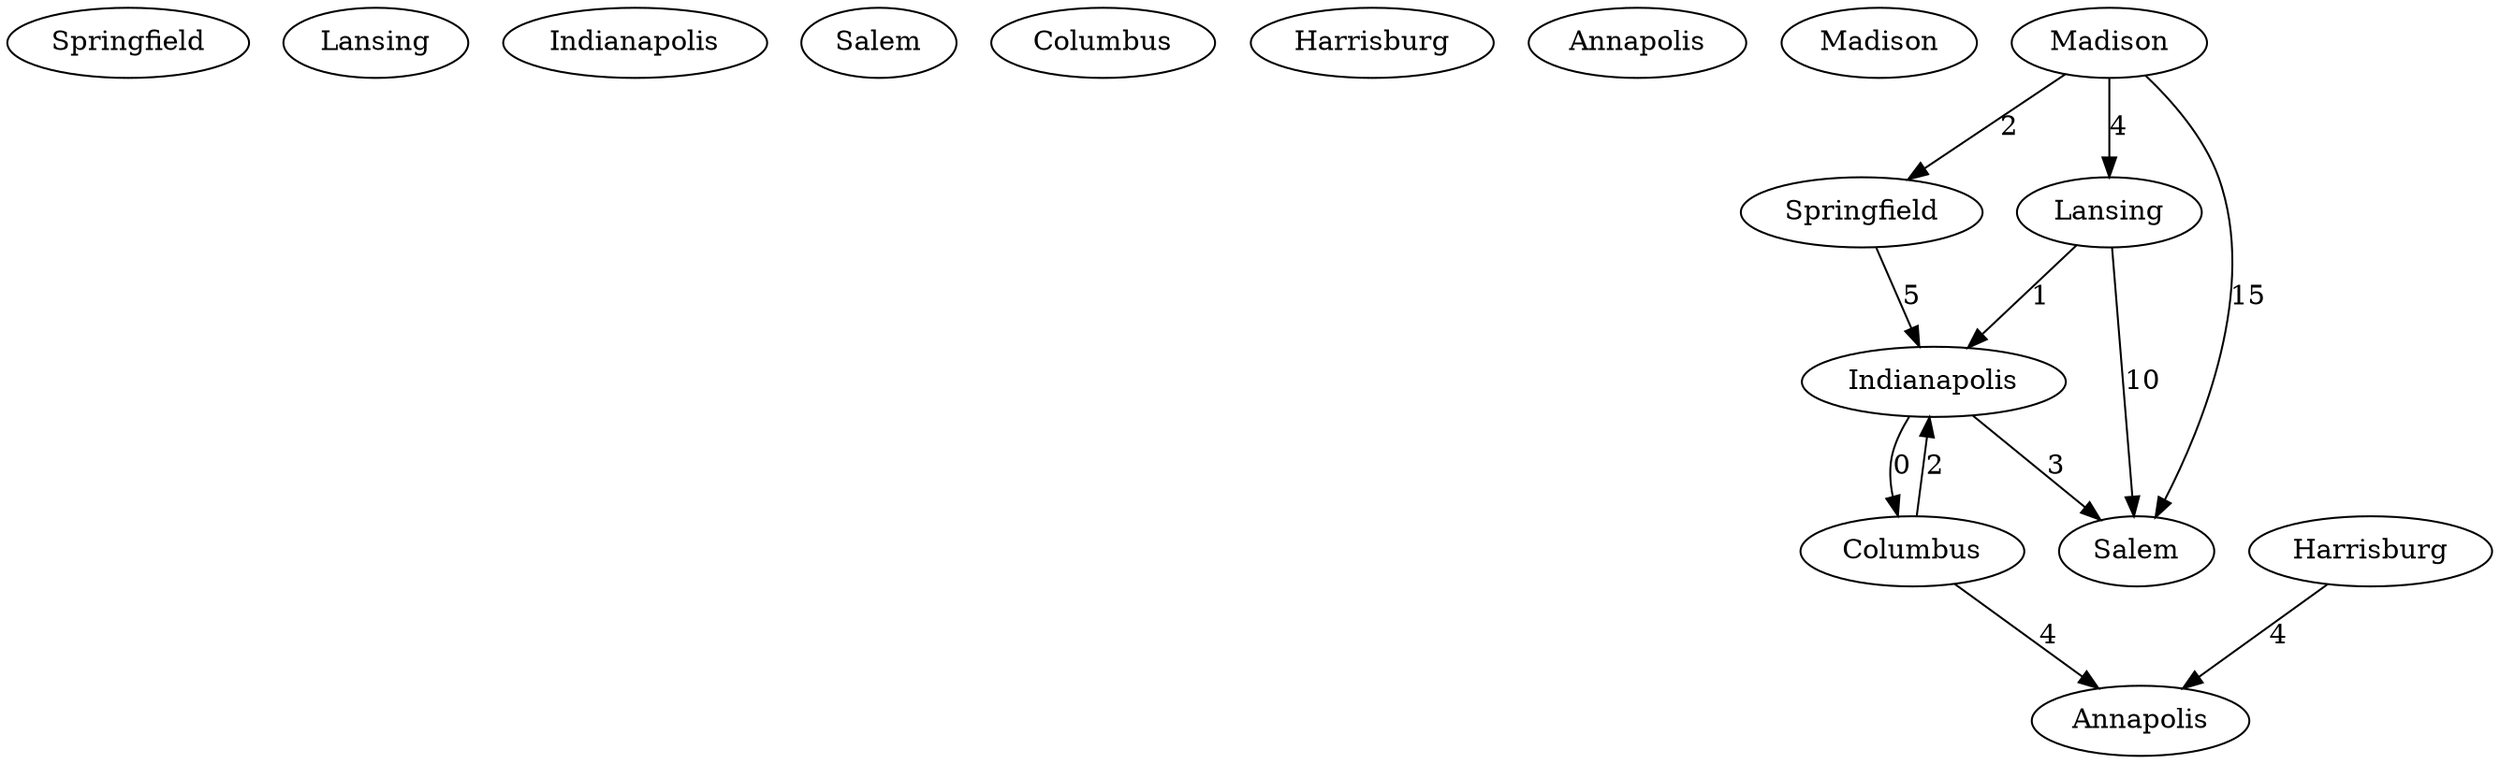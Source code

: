 digraph G {
    Illinois [label="Springfield"];
    Michigan [label="Lansing"];
    Indiana [label="Indianapolis"];
    Oregon [label="Salem"];
    Ohio [label="Columbus"];
    Pennsylvania [label="Harrisburg"];
    Maryland [label="Annapolis"];
    Wisconsin [label="Madison"];

    Madison -> Springfield [label="2"];
    Madison -> Lansing [label="4"];
    Springfield -> Indianapolis [label="5"];
    Lansing -> Indianapolis [label="1"];
    Lansing -> Salem [label="10"];
    Madison -> Salem [label="15"];
    Indianapolis -> Salem [label="3"];
    Indianapolis -> Columbus [label="0"];
    Columbus -> Indianapolis [label="2"];
    Columbus -> Annapolis [label="4"];
    Harrisburg -> Annapolis [label="4"];
}